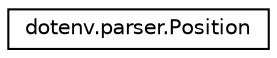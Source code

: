 digraph "Graphical Class Hierarchy"
{
 // LATEX_PDF_SIZE
  edge [fontname="Helvetica",fontsize="10",labelfontname="Helvetica",labelfontsize="10"];
  node [fontname="Helvetica",fontsize="10",shape=record];
  rankdir="LR";
  Node0 [label="dotenv.parser.Position",height=0.2,width=0.4,color="black", fillcolor="white", style="filled",URL="$classdotenv_1_1parser_1_1Position.html",tooltip=" "];
}
